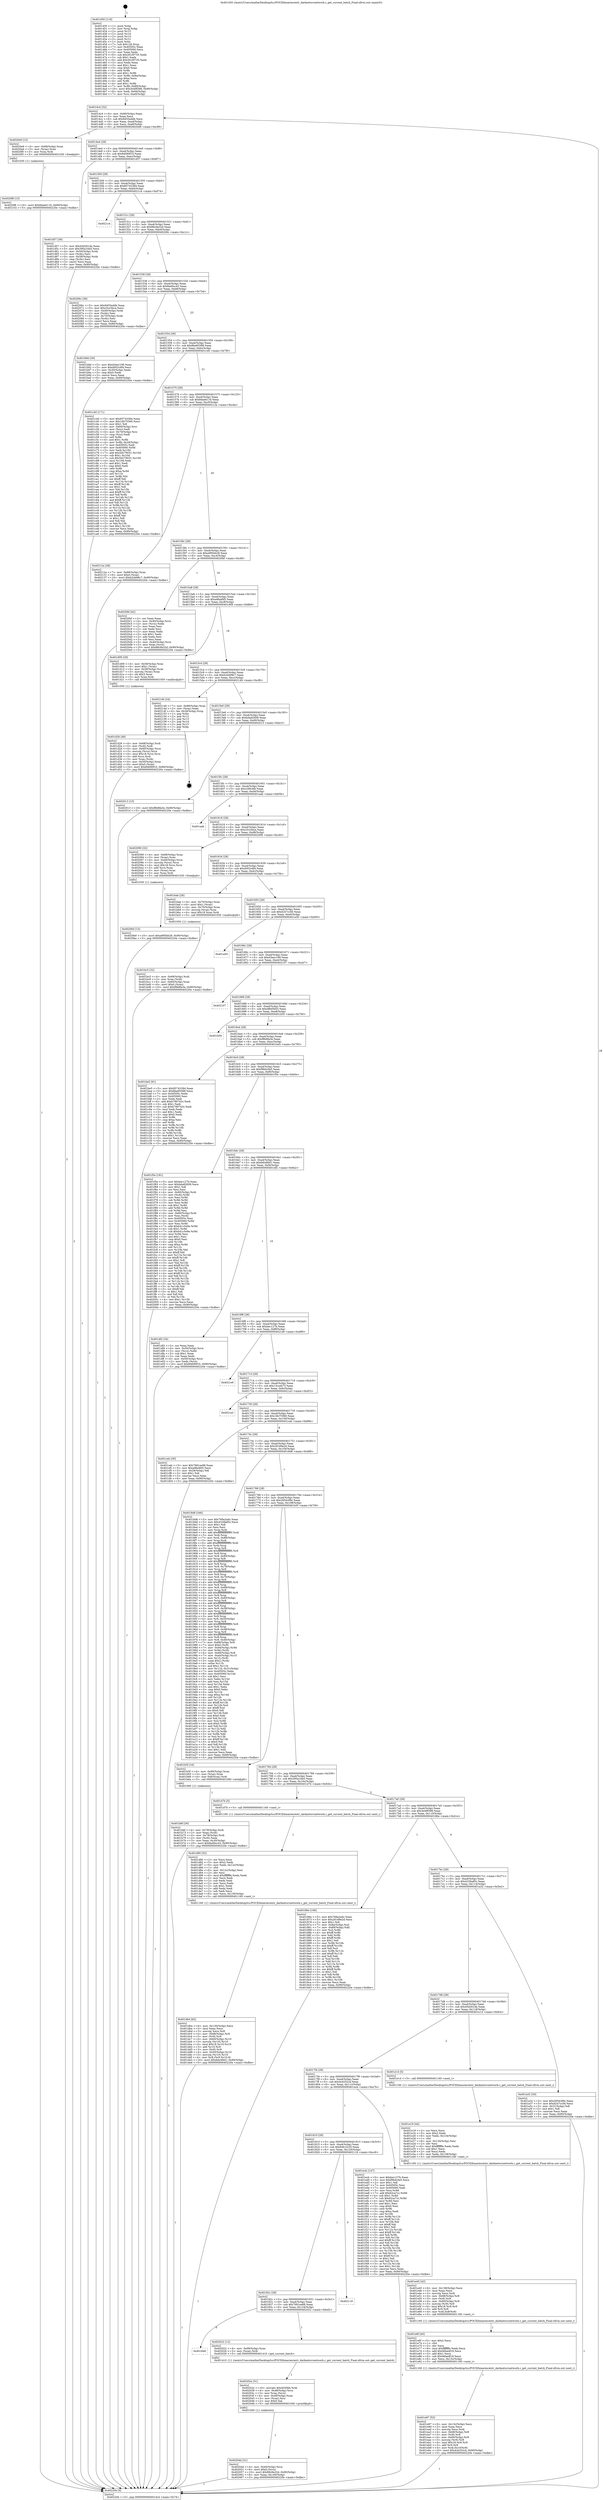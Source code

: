 digraph "0x401450" {
  label = "0x401450 (/mnt/c/Users/mathe/Desktop/tcc/POCII/binaries/extr_darknetsrcnetwork.c_get_current_batch_Final-ollvm.out::main(0))"
  labelloc = "t"
  node[shape=record]

  Entry [label="",width=0.3,height=0.3,shape=circle,fillcolor=black,style=filled]
  "0x4014c4" [label="{
     0x4014c4 [32]\l
     | [instrs]\l
     &nbsp;&nbsp;0x4014c4 \<+6\>: mov -0x90(%rbp),%eax\l
     &nbsp;&nbsp;0x4014ca \<+2\>: mov %eax,%ecx\l
     &nbsp;&nbsp;0x4014cc \<+6\>: sub $0x8455eddb,%ecx\l
     &nbsp;&nbsp;0x4014d2 \<+6\>: mov %eax,-0xa4(%rbp)\l
     &nbsp;&nbsp;0x4014d8 \<+6\>: mov %ecx,-0xa8(%rbp)\l
     &nbsp;&nbsp;0x4014de \<+6\>: je 00000000004020e9 \<main+0xc99\>\l
  }"]
  "0x4020e9" [label="{
     0x4020e9 [15]\l
     | [instrs]\l
     &nbsp;&nbsp;0x4020e9 \<+4\>: mov -0x68(%rbp),%rax\l
     &nbsp;&nbsp;0x4020ed \<+3\>: mov (%rax),%rax\l
     &nbsp;&nbsp;0x4020f0 \<+3\>: mov %rax,%rdi\l
     &nbsp;&nbsp;0x4020f3 \<+5\>: call 0000000000401030 \<free@plt\>\l
     | [calls]\l
     &nbsp;&nbsp;0x401030 \{1\} (unknown)\l
  }"]
  "0x4014e4" [label="{
     0x4014e4 [28]\l
     | [instrs]\l
     &nbsp;&nbsp;0x4014e4 \<+5\>: jmp 00000000004014e9 \<main+0x99\>\l
     &nbsp;&nbsp;0x4014e9 \<+6\>: mov -0xa4(%rbp),%eax\l
     &nbsp;&nbsp;0x4014ef \<+5\>: sub $0x84690f10,%eax\l
     &nbsp;&nbsp;0x4014f4 \<+6\>: mov %eax,-0xac(%rbp)\l
     &nbsp;&nbsp;0x4014fa \<+6\>: je 0000000000401d57 \<main+0x907\>\l
  }"]
  Exit [label="",width=0.3,height=0.3,shape=circle,fillcolor=black,style=filled,peripheries=2]
  "0x401d57" [label="{
     0x401d57 [36]\l
     | [instrs]\l
     &nbsp;&nbsp;0x401d57 \<+5\>: mov $0x45d261de,%eax\l
     &nbsp;&nbsp;0x401d5c \<+5\>: mov $0x395a1bb5,%ecx\l
     &nbsp;&nbsp;0x401d61 \<+4\>: mov -0x50(%rbp),%rdx\l
     &nbsp;&nbsp;0x401d65 \<+2\>: mov (%rdx),%esi\l
     &nbsp;&nbsp;0x401d67 \<+4\>: mov -0x58(%rbp),%rdx\l
     &nbsp;&nbsp;0x401d6b \<+2\>: cmp (%rdx),%esi\l
     &nbsp;&nbsp;0x401d6d \<+3\>: cmovl %ecx,%eax\l
     &nbsp;&nbsp;0x401d70 \<+6\>: mov %eax,-0x90(%rbp)\l
     &nbsp;&nbsp;0x401d76 \<+5\>: jmp 000000000040220e \<main+0xdbe\>\l
  }"]
  "0x401500" [label="{
     0x401500 [28]\l
     | [instrs]\l
     &nbsp;&nbsp;0x401500 \<+5\>: jmp 0000000000401505 \<main+0xb5\>\l
     &nbsp;&nbsp;0x401505 \<+6\>: mov -0xa4(%rbp),%eax\l
     &nbsp;&nbsp;0x40150b \<+5\>: sub $0x85743384,%eax\l
     &nbsp;&nbsp;0x401510 \<+6\>: mov %eax,-0xb0(%rbp)\l
     &nbsp;&nbsp;0x401516 \<+6\>: je 00000000004021c4 \<main+0xd74\>\l
  }"]
  "0x4020f8" [label="{
     0x4020f8 [15]\l
     | [instrs]\l
     &nbsp;&nbsp;0x4020f8 \<+10\>: movl $0x8dae6116,-0x90(%rbp)\l
     &nbsp;&nbsp;0x402102 \<+5\>: jmp 000000000040220e \<main+0xdbe\>\l
  }"]
  "0x4021c4" [label="{
     0x4021c4\l
  }", style=dashed]
  "0x40151c" [label="{
     0x40151c [28]\l
     | [instrs]\l
     &nbsp;&nbsp;0x40151c \<+5\>: jmp 0000000000401521 \<main+0xd1\>\l
     &nbsp;&nbsp;0x401521 \<+6\>: mov -0xa4(%rbp),%eax\l
     &nbsp;&nbsp;0x401527 \<+5\>: sub $0x88c9a32d,%eax\l
     &nbsp;&nbsp;0x40152c \<+6\>: mov %eax,-0xb4(%rbp)\l
     &nbsp;&nbsp;0x401532 \<+6\>: je 000000000040206c \<main+0xc1c\>\l
  }"]
  "0x4020b0" [label="{
     0x4020b0 [15]\l
     | [instrs]\l
     &nbsp;&nbsp;0x4020b0 \<+10\>: movl $0xa995bb28,-0x90(%rbp)\l
     &nbsp;&nbsp;0x4020ba \<+5\>: jmp 000000000040220e \<main+0xdbe\>\l
  }"]
  "0x40206c" [label="{
     0x40206c [36]\l
     | [instrs]\l
     &nbsp;&nbsp;0x40206c \<+5\>: mov $0x8455eddb,%eax\l
     &nbsp;&nbsp;0x402071 \<+5\>: mov $0xc5cc5bca,%ecx\l
     &nbsp;&nbsp;0x402076 \<+4\>: mov -0x40(%rbp),%rdx\l
     &nbsp;&nbsp;0x40207a \<+2\>: mov (%rdx),%esi\l
     &nbsp;&nbsp;0x40207c \<+4\>: mov -0x70(%rbp),%rdx\l
     &nbsp;&nbsp;0x402080 \<+2\>: cmp (%rdx),%esi\l
     &nbsp;&nbsp;0x402082 \<+3\>: cmovl %ecx,%eax\l
     &nbsp;&nbsp;0x402085 \<+6\>: mov %eax,-0x90(%rbp)\l
     &nbsp;&nbsp;0x40208b \<+5\>: jmp 000000000040220e \<main+0xdbe\>\l
  }"]
  "0x401538" [label="{
     0x401538 [28]\l
     | [instrs]\l
     &nbsp;&nbsp;0x401538 \<+5\>: jmp 000000000040153d \<main+0xed\>\l
     &nbsp;&nbsp;0x40153d \<+6\>: mov -0xa4(%rbp),%eax\l
     &nbsp;&nbsp;0x401543 \<+5\>: sub $0x8a49cc43,%eax\l
     &nbsp;&nbsp;0x401548 \<+6\>: mov %eax,-0xb8(%rbp)\l
     &nbsp;&nbsp;0x40154e \<+6\>: je 0000000000401b8d \<main+0x73d\>\l
  }"]
  "0x40204d" [label="{
     0x40204d [31]\l
     | [instrs]\l
     &nbsp;&nbsp;0x40204d \<+4\>: mov -0x40(%rbp),%rcx\l
     &nbsp;&nbsp;0x402051 \<+6\>: movl $0x0,(%rcx)\l
     &nbsp;&nbsp;0x402057 \<+10\>: movl $0x88c9a32d,-0x90(%rbp)\l
     &nbsp;&nbsp;0x402061 \<+6\>: mov %eax,-0x140(%rbp)\l
     &nbsp;&nbsp;0x402067 \<+5\>: jmp 000000000040220e \<main+0xdbe\>\l
  }"]
  "0x401b8d" [label="{
     0x401b8d [30]\l
     | [instrs]\l
     &nbsp;&nbsp;0x401b8d \<+5\>: mov $0xd3eec199,%eax\l
     &nbsp;&nbsp;0x401b92 \<+5\>: mov $0xd002cdf4,%ecx\l
     &nbsp;&nbsp;0x401b97 \<+3\>: mov -0x30(%rbp),%edx\l
     &nbsp;&nbsp;0x401b9a \<+3\>: cmp $0x0,%edx\l
     &nbsp;&nbsp;0x401b9d \<+3\>: cmove %ecx,%eax\l
     &nbsp;&nbsp;0x401ba0 \<+6\>: mov %eax,-0x90(%rbp)\l
     &nbsp;&nbsp;0x401ba6 \<+5\>: jmp 000000000040220e \<main+0xdbe\>\l
  }"]
  "0x401554" [label="{
     0x401554 [28]\l
     | [instrs]\l
     &nbsp;&nbsp;0x401554 \<+5\>: jmp 0000000000401559 \<main+0x109\>\l
     &nbsp;&nbsp;0x401559 \<+6\>: mov -0xa4(%rbp),%eax\l
     &nbsp;&nbsp;0x40155f \<+5\>: sub $0x8ba95588,%eax\l
     &nbsp;&nbsp;0x401564 \<+6\>: mov %eax,-0xbc(%rbp)\l
     &nbsp;&nbsp;0x40156a \<+6\>: je 0000000000401c40 \<main+0x7f0\>\l
  }"]
  "0x40202e" [label="{
     0x40202e [31]\l
     | [instrs]\l
     &nbsp;&nbsp;0x40202e \<+10\>: movabs $0x4030b6,%rdi\l
     &nbsp;&nbsp;0x402038 \<+4\>: mov -0x48(%rbp),%rcx\l
     &nbsp;&nbsp;0x40203c \<+3\>: mov %rax,(%rcx)\l
     &nbsp;&nbsp;0x40203f \<+4\>: mov -0x48(%rbp),%rax\l
     &nbsp;&nbsp;0x402043 \<+3\>: mov (%rax),%rsi\l
     &nbsp;&nbsp;0x402046 \<+2\>: mov $0x0,%al\l
     &nbsp;&nbsp;0x402048 \<+5\>: call 0000000000401040 \<printf@plt\>\l
     | [calls]\l
     &nbsp;&nbsp;0x401040 \{1\} (unknown)\l
  }"]
  "0x401c40" [label="{
     0x401c40 [171]\l
     | [instrs]\l
     &nbsp;&nbsp;0x401c40 \<+5\>: mov $0x85743384,%eax\l
     &nbsp;&nbsp;0x401c45 \<+5\>: mov $0x16b75560,%ecx\l
     &nbsp;&nbsp;0x401c4a \<+2\>: mov $0x1,%dl\l
     &nbsp;&nbsp;0x401c4c \<+4\>: mov -0x60(%rbp),%rsi\l
     &nbsp;&nbsp;0x401c50 \<+2\>: mov (%rsi),%edi\l
     &nbsp;&nbsp;0x401c52 \<+4\>: mov -0x70(%rbp),%rsi\l
     &nbsp;&nbsp;0x401c56 \<+2\>: cmp (%rsi),%edi\l
     &nbsp;&nbsp;0x401c58 \<+4\>: setl %r8b\l
     &nbsp;&nbsp;0x401c5c \<+4\>: and $0x1,%r8b\l
     &nbsp;&nbsp;0x401c60 \<+4\>: mov %r8b,-0x29(%rbp)\l
     &nbsp;&nbsp;0x401c64 \<+7\>: mov 0x40505c,%edi\l
     &nbsp;&nbsp;0x401c6b \<+8\>: mov 0x405060,%r9d\l
     &nbsp;&nbsp;0x401c73 \<+3\>: mov %edi,%r10d\l
     &nbsp;&nbsp;0x401c76 \<+7\>: add $0x5d279031,%r10d\l
     &nbsp;&nbsp;0x401c7d \<+4\>: sub $0x1,%r10d\l
     &nbsp;&nbsp;0x401c81 \<+7\>: sub $0x5d279031,%r10d\l
     &nbsp;&nbsp;0x401c88 \<+4\>: imul %r10d,%edi\l
     &nbsp;&nbsp;0x401c8c \<+3\>: and $0x1,%edi\l
     &nbsp;&nbsp;0x401c8f \<+3\>: cmp $0x0,%edi\l
     &nbsp;&nbsp;0x401c92 \<+4\>: sete %r8b\l
     &nbsp;&nbsp;0x401c96 \<+4\>: cmp $0xa,%r9d\l
     &nbsp;&nbsp;0x401c9a \<+4\>: setl %r11b\l
     &nbsp;&nbsp;0x401c9e \<+3\>: mov %r8b,%bl\l
     &nbsp;&nbsp;0x401ca1 \<+3\>: xor $0xff,%bl\l
     &nbsp;&nbsp;0x401ca4 \<+3\>: mov %r11b,%r14b\l
     &nbsp;&nbsp;0x401ca7 \<+4\>: xor $0xff,%r14b\l
     &nbsp;&nbsp;0x401cab \<+3\>: xor $0x1,%dl\l
     &nbsp;&nbsp;0x401cae \<+3\>: mov %bl,%r15b\l
     &nbsp;&nbsp;0x401cb1 \<+4\>: and $0xff,%r15b\l
     &nbsp;&nbsp;0x401cb5 \<+3\>: and %dl,%r8b\l
     &nbsp;&nbsp;0x401cb8 \<+3\>: mov %r14b,%r12b\l
     &nbsp;&nbsp;0x401cbb \<+4\>: and $0xff,%r12b\l
     &nbsp;&nbsp;0x401cbf \<+3\>: and %dl,%r11b\l
     &nbsp;&nbsp;0x401cc2 \<+3\>: or %r8b,%r15b\l
     &nbsp;&nbsp;0x401cc5 \<+3\>: or %r11b,%r12b\l
     &nbsp;&nbsp;0x401cc8 \<+3\>: xor %r12b,%r15b\l
     &nbsp;&nbsp;0x401ccb \<+3\>: or %r14b,%bl\l
     &nbsp;&nbsp;0x401cce \<+3\>: xor $0xff,%bl\l
     &nbsp;&nbsp;0x401cd1 \<+3\>: or $0x1,%dl\l
     &nbsp;&nbsp;0x401cd4 \<+2\>: and %dl,%bl\l
     &nbsp;&nbsp;0x401cd6 \<+3\>: or %bl,%r15b\l
     &nbsp;&nbsp;0x401cd9 \<+4\>: test $0x1,%r15b\l
     &nbsp;&nbsp;0x401cdd \<+3\>: cmovne %ecx,%eax\l
     &nbsp;&nbsp;0x401ce0 \<+6\>: mov %eax,-0x90(%rbp)\l
     &nbsp;&nbsp;0x401ce6 \<+5\>: jmp 000000000040220e \<main+0xdbe\>\l
  }"]
  "0x401570" [label="{
     0x401570 [28]\l
     | [instrs]\l
     &nbsp;&nbsp;0x401570 \<+5\>: jmp 0000000000401575 \<main+0x125\>\l
     &nbsp;&nbsp;0x401575 \<+6\>: mov -0xa4(%rbp),%eax\l
     &nbsp;&nbsp;0x40157b \<+5\>: sub $0x8dae6116,%eax\l
     &nbsp;&nbsp;0x401580 \<+6\>: mov %eax,-0xc0(%rbp)\l
     &nbsp;&nbsp;0x401586 \<+6\>: je 000000000040212a \<main+0xcda\>\l
  }"]
  "0x401848" [label="{
     0x401848\l
  }", style=dashed]
  "0x40212a" [label="{
     0x40212a [28]\l
     | [instrs]\l
     &nbsp;&nbsp;0x40212a \<+7\>: mov -0x88(%rbp),%rax\l
     &nbsp;&nbsp;0x402131 \<+6\>: movl $0x0,(%rax)\l
     &nbsp;&nbsp;0x402137 \<+10\>: movl $0xb2d498c7,-0x90(%rbp)\l
     &nbsp;&nbsp;0x402141 \<+5\>: jmp 000000000040220e \<main+0xdbe\>\l
  }"]
  "0x40158c" [label="{
     0x40158c [28]\l
     | [instrs]\l
     &nbsp;&nbsp;0x40158c \<+5\>: jmp 0000000000401591 \<main+0x141\>\l
     &nbsp;&nbsp;0x401591 \<+6\>: mov -0xa4(%rbp),%eax\l
     &nbsp;&nbsp;0x401597 \<+5\>: sub $0xa995bb28,%eax\l
     &nbsp;&nbsp;0x40159c \<+6\>: mov %eax,-0xc4(%rbp)\l
     &nbsp;&nbsp;0x4015a2 \<+6\>: je 00000000004020bf \<main+0xc6f\>\l
  }"]
  "0x402022" [label="{
     0x402022 [12]\l
     | [instrs]\l
     &nbsp;&nbsp;0x402022 \<+4\>: mov -0x68(%rbp),%rax\l
     &nbsp;&nbsp;0x402026 \<+3\>: mov (%rax),%rdi\l
     &nbsp;&nbsp;0x402029 \<+5\>: call 0000000000401410 \<get_current_batch\>\l
     | [calls]\l
     &nbsp;&nbsp;0x401410 \{1\} (/mnt/c/Users/mathe/Desktop/tcc/POCII/binaries/extr_darknetsrcnetwork.c_get_current_batch_Final-ollvm.out::get_current_batch)\l
  }"]
  "0x4020bf" [label="{
     0x4020bf [42]\l
     | [instrs]\l
     &nbsp;&nbsp;0x4020bf \<+2\>: xor %eax,%eax\l
     &nbsp;&nbsp;0x4020c1 \<+4\>: mov -0x40(%rbp),%rcx\l
     &nbsp;&nbsp;0x4020c5 \<+2\>: mov (%rcx),%edx\l
     &nbsp;&nbsp;0x4020c7 \<+2\>: mov %eax,%esi\l
     &nbsp;&nbsp;0x4020c9 \<+2\>: sub %edx,%esi\l
     &nbsp;&nbsp;0x4020cb \<+2\>: mov %eax,%edx\l
     &nbsp;&nbsp;0x4020cd \<+3\>: sub $0x1,%edx\l
     &nbsp;&nbsp;0x4020d0 \<+2\>: add %edx,%esi\l
     &nbsp;&nbsp;0x4020d2 \<+2\>: sub %esi,%eax\l
     &nbsp;&nbsp;0x4020d4 \<+4\>: mov -0x40(%rbp),%rcx\l
     &nbsp;&nbsp;0x4020d8 \<+2\>: mov %eax,(%rcx)\l
     &nbsp;&nbsp;0x4020da \<+10\>: movl $0x88c9a32d,-0x90(%rbp)\l
     &nbsp;&nbsp;0x4020e4 \<+5\>: jmp 000000000040220e \<main+0xdbe\>\l
  }"]
  "0x4015a8" [label="{
     0x4015a8 [28]\l
     | [instrs]\l
     &nbsp;&nbsp;0x4015a8 \<+5\>: jmp 00000000004015ad \<main+0x15d\>\l
     &nbsp;&nbsp;0x4015ad \<+6\>: mov -0xa4(%rbp),%eax\l
     &nbsp;&nbsp;0x4015b3 \<+5\>: sub $0xa9fa4fd5,%eax\l
     &nbsp;&nbsp;0x4015b8 \<+6\>: mov %eax,-0xc8(%rbp)\l
     &nbsp;&nbsp;0x4015be \<+6\>: je 0000000000401d09 \<main+0x8b9\>\l
  }"]
  "0x40182c" [label="{
     0x40182c [28]\l
     | [instrs]\l
     &nbsp;&nbsp;0x40182c \<+5\>: jmp 0000000000401831 \<main+0x3e1\>\l
     &nbsp;&nbsp;0x401831 \<+6\>: mov -0xa4(%rbp),%eax\l
     &nbsp;&nbsp;0x401837 \<+5\>: sub $0x7681ee88,%eax\l
     &nbsp;&nbsp;0x40183c \<+6\>: mov %eax,-0x124(%rbp)\l
     &nbsp;&nbsp;0x401842 \<+6\>: je 0000000000402022 \<main+0xbd2\>\l
  }"]
  "0x401d09" [label="{
     0x401d09 [29]\l
     | [instrs]\l
     &nbsp;&nbsp;0x401d09 \<+4\>: mov -0x58(%rbp),%rax\l
     &nbsp;&nbsp;0x401d0d \<+6\>: movl $0x1,(%rax)\l
     &nbsp;&nbsp;0x401d13 \<+4\>: mov -0x58(%rbp),%rax\l
     &nbsp;&nbsp;0x401d17 \<+3\>: movslq (%rax),%rax\l
     &nbsp;&nbsp;0x401d1a \<+4\>: shl $0x3,%rax\l
     &nbsp;&nbsp;0x401d1e \<+3\>: mov %rax,%rdi\l
     &nbsp;&nbsp;0x401d21 \<+5\>: call 0000000000401050 \<malloc@plt\>\l
     | [calls]\l
     &nbsp;&nbsp;0x401050 \{1\} (unknown)\l
  }"]
  "0x4015c4" [label="{
     0x4015c4 [28]\l
     | [instrs]\l
     &nbsp;&nbsp;0x4015c4 \<+5\>: jmp 00000000004015c9 \<main+0x179\>\l
     &nbsp;&nbsp;0x4015c9 \<+6\>: mov -0xa4(%rbp),%eax\l
     &nbsp;&nbsp;0x4015cf \<+5\>: sub $0xb2d498c7,%eax\l
     &nbsp;&nbsp;0x4015d4 \<+6\>: mov %eax,-0xcc(%rbp)\l
     &nbsp;&nbsp;0x4015da \<+6\>: je 0000000000402146 \<main+0xcf6\>\l
  }"]
  "0x402116" [label="{
     0x402116\l
  }", style=dashed]
  "0x402146" [label="{
     0x402146 [24]\l
     | [instrs]\l
     &nbsp;&nbsp;0x402146 \<+7\>: mov -0x88(%rbp),%rax\l
     &nbsp;&nbsp;0x40214d \<+2\>: mov (%rax),%eax\l
     &nbsp;&nbsp;0x40214f \<+4\>: lea -0x28(%rbp),%rsp\l
     &nbsp;&nbsp;0x402153 \<+1\>: pop %rbx\l
     &nbsp;&nbsp;0x402154 \<+2\>: pop %r12\l
     &nbsp;&nbsp;0x402156 \<+2\>: pop %r13\l
     &nbsp;&nbsp;0x402158 \<+2\>: pop %r14\l
     &nbsp;&nbsp;0x40215a \<+2\>: pop %r15\l
     &nbsp;&nbsp;0x40215c \<+1\>: pop %rbp\l
     &nbsp;&nbsp;0x40215d \<+1\>: ret\l
  }"]
  "0x4015e0" [label="{
     0x4015e0 [28]\l
     | [instrs]\l
     &nbsp;&nbsp;0x4015e0 \<+5\>: jmp 00000000004015e5 \<main+0x195\>\l
     &nbsp;&nbsp;0x4015e5 \<+6\>: mov -0xa4(%rbp),%eax\l
     &nbsp;&nbsp;0x4015eb \<+5\>: sub $0xbda82609,%eax\l
     &nbsp;&nbsp;0x4015f0 \<+6\>: mov %eax,-0xd0(%rbp)\l
     &nbsp;&nbsp;0x4015f6 \<+6\>: je 0000000000402013 \<main+0xbc3\>\l
  }"]
  "0x401810" [label="{
     0x401810 [28]\l
     | [instrs]\l
     &nbsp;&nbsp;0x401810 \<+5\>: jmp 0000000000401815 \<main+0x3c5\>\l
     &nbsp;&nbsp;0x401815 \<+6\>: mov -0xa4(%rbp),%eax\l
     &nbsp;&nbsp;0x40181b \<+5\>: sub $0x64b141f3,%eax\l
     &nbsp;&nbsp;0x401820 \<+6\>: mov %eax,-0x120(%rbp)\l
     &nbsp;&nbsp;0x401826 \<+6\>: je 0000000000402116 \<main+0xcc6\>\l
  }"]
  "0x402013" [label="{
     0x402013 [15]\l
     | [instrs]\l
     &nbsp;&nbsp;0x402013 \<+10\>: movl $0xf8b8fa3e,-0x90(%rbp)\l
     &nbsp;&nbsp;0x40201d \<+5\>: jmp 000000000040220e \<main+0xdbe\>\l
  }"]
  "0x4015fc" [label="{
     0x4015fc [28]\l
     | [instrs]\l
     &nbsp;&nbsp;0x4015fc \<+5\>: jmp 0000000000401601 \<main+0x1b1\>\l
     &nbsp;&nbsp;0x401601 \<+6\>: mov -0xa4(%rbp),%eax\l
     &nbsp;&nbsp;0x401607 \<+5\>: sub $0xc2f9c4fe,%eax\l
     &nbsp;&nbsp;0x40160c \<+6\>: mov %eax,-0xd4(%rbp)\l
     &nbsp;&nbsp;0x401612 \<+6\>: je 0000000000401aab \<main+0x65b\>\l
  }"]
  "0x401ecb" [label="{
     0x401ecb [147]\l
     | [instrs]\l
     &nbsp;&nbsp;0x401ecb \<+5\>: mov $0xbec127b,%eax\l
     &nbsp;&nbsp;0x401ed0 \<+5\>: mov $0xf96dc0e5,%ecx\l
     &nbsp;&nbsp;0x401ed5 \<+2\>: mov $0x1,%dl\l
     &nbsp;&nbsp;0x401ed7 \<+7\>: mov 0x40505c,%esi\l
     &nbsp;&nbsp;0x401ede \<+7\>: mov 0x405060,%edi\l
     &nbsp;&nbsp;0x401ee5 \<+3\>: mov %esi,%r8d\l
     &nbsp;&nbsp;0x401ee8 \<+7\>: add $0x62ca7cc,%r8d\l
     &nbsp;&nbsp;0x401eef \<+4\>: sub $0x1,%r8d\l
     &nbsp;&nbsp;0x401ef3 \<+7\>: sub $0x62ca7cc,%r8d\l
     &nbsp;&nbsp;0x401efa \<+4\>: imul %r8d,%esi\l
     &nbsp;&nbsp;0x401efe \<+3\>: and $0x1,%esi\l
     &nbsp;&nbsp;0x401f01 \<+3\>: cmp $0x0,%esi\l
     &nbsp;&nbsp;0x401f04 \<+4\>: sete %r9b\l
     &nbsp;&nbsp;0x401f08 \<+3\>: cmp $0xa,%edi\l
     &nbsp;&nbsp;0x401f0b \<+4\>: setl %r10b\l
     &nbsp;&nbsp;0x401f0f \<+3\>: mov %r9b,%r11b\l
     &nbsp;&nbsp;0x401f12 \<+4\>: xor $0xff,%r11b\l
     &nbsp;&nbsp;0x401f16 \<+3\>: mov %r10b,%bl\l
     &nbsp;&nbsp;0x401f19 \<+3\>: xor $0xff,%bl\l
     &nbsp;&nbsp;0x401f1c \<+3\>: xor $0x1,%dl\l
     &nbsp;&nbsp;0x401f1f \<+3\>: mov %r11b,%r14b\l
     &nbsp;&nbsp;0x401f22 \<+4\>: and $0xff,%r14b\l
     &nbsp;&nbsp;0x401f26 \<+3\>: and %dl,%r9b\l
     &nbsp;&nbsp;0x401f29 \<+3\>: mov %bl,%r15b\l
     &nbsp;&nbsp;0x401f2c \<+4\>: and $0xff,%r15b\l
     &nbsp;&nbsp;0x401f30 \<+3\>: and %dl,%r10b\l
     &nbsp;&nbsp;0x401f33 \<+3\>: or %r9b,%r14b\l
     &nbsp;&nbsp;0x401f36 \<+3\>: or %r10b,%r15b\l
     &nbsp;&nbsp;0x401f39 \<+3\>: xor %r15b,%r14b\l
     &nbsp;&nbsp;0x401f3c \<+3\>: or %bl,%r11b\l
     &nbsp;&nbsp;0x401f3f \<+4\>: xor $0xff,%r11b\l
     &nbsp;&nbsp;0x401f43 \<+3\>: or $0x1,%dl\l
     &nbsp;&nbsp;0x401f46 \<+3\>: and %dl,%r11b\l
     &nbsp;&nbsp;0x401f49 \<+3\>: or %r11b,%r14b\l
     &nbsp;&nbsp;0x401f4c \<+4\>: test $0x1,%r14b\l
     &nbsp;&nbsp;0x401f50 \<+3\>: cmovne %ecx,%eax\l
     &nbsp;&nbsp;0x401f53 \<+6\>: mov %eax,-0x90(%rbp)\l
     &nbsp;&nbsp;0x401f59 \<+5\>: jmp 000000000040220e \<main+0xdbe\>\l
  }"]
  "0x401aab" [label="{
     0x401aab\l
  }", style=dashed]
  "0x401618" [label="{
     0x401618 [28]\l
     | [instrs]\l
     &nbsp;&nbsp;0x401618 \<+5\>: jmp 000000000040161d \<main+0x1cd\>\l
     &nbsp;&nbsp;0x40161d \<+6\>: mov -0xa4(%rbp),%eax\l
     &nbsp;&nbsp;0x401623 \<+5\>: sub $0xc5cc5bca,%eax\l
     &nbsp;&nbsp;0x401628 \<+6\>: mov %eax,-0xd8(%rbp)\l
     &nbsp;&nbsp;0x40162e \<+6\>: je 0000000000402090 \<main+0xc40\>\l
  }"]
  "0x401e97" [label="{
     0x401e97 [52]\l
     | [instrs]\l
     &nbsp;&nbsp;0x401e97 \<+6\>: mov -0x13c(%rbp),%ecx\l
     &nbsp;&nbsp;0x401e9d \<+3\>: imul %eax,%ecx\l
     &nbsp;&nbsp;0x401ea0 \<+3\>: movslq %ecx,%rdi\l
     &nbsp;&nbsp;0x401ea3 \<+4\>: mov -0x68(%rbp),%r8\l
     &nbsp;&nbsp;0x401ea7 \<+3\>: mov (%r8),%r8\l
     &nbsp;&nbsp;0x401eaa \<+4\>: mov -0x60(%rbp),%r9\l
     &nbsp;&nbsp;0x401eae \<+3\>: movslq (%r9),%r9\l
     &nbsp;&nbsp;0x401eb1 \<+4\>: imul $0x18,%r9,%r9\l
     &nbsp;&nbsp;0x401eb5 \<+3\>: add %r9,%r8\l
     &nbsp;&nbsp;0x401eb8 \<+4\>: mov %rdi,0x10(%r8)\l
     &nbsp;&nbsp;0x401ebc \<+10\>: movl $0x4cb252cd,-0x90(%rbp)\l
     &nbsp;&nbsp;0x401ec6 \<+5\>: jmp 000000000040220e \<main+0xdbe\>\l
  }"]
  "0x402090" [label="{
     0x402090 [32]\l
     | [instrs]\l
     &nbsp;&nbsp;0x402090 \<+4\>: mov -0x68(%rbp),%rax\l
     &nbsp;&nbsp;0x402094 \<+3\>: mov (%rax),%rax\l
     &nbsp;&nbsp;0x402097 \<+4\>: mov -0x40(%rbp),%rcx\l
     &nbsp;&nbsp;0x40209b \<+3\>: movslq (%rcx),%rcx\l
     &nbsp;&nbsp;0x40209e \<+4\>: imul $0x18,%rcx,%rcx\l
     &nbsp;&nbsp;0x4020a2 \<+3\>: add %rcx,%rax\l
     &nbsp;&nbsp;0x4020a5 \<+3\>: mov (%rax),%rax\l
     &nbsp;&nbsp;0x4020a8 \<+3\>: mov %rax,%rdi\l
     &nbsp;&nbsp;0x4020ab \<+5\>: call 0000000000401030 \<free@plt\>\l
     | [calls]\l
     &nbsp;&nbsp;0x401030 \{1\} (unknown)\l
  }"]
  "0x401634" [label="{
     0x401634 [28]\l
     | [instrs]\l
     &nbsp;&nbsp;0x401634 \<+5\>: jmp 0000000000401639 \<main+0x1e9\>\l
     &nbsp;&nbsp;0x401639 \<+6\>: mov -0xa4(%rbp),%eax\l
     &nbsp;&nbsp;0x40163f \<+5\>: sub $0xd002cdf4,%eax\l
     &nbsp;&nbsp;0x401644 \<+6\>: mov %eax,-0xdc(%rbp)\l
     &nbsp;&nbsp;0x40164a \<+6\>: je 0000000000401bab \<main+0x75b\>\l
  }"]
  "0x401e6f" [label="{
     0x401e6f [40]\l
     | [instrs]\l
     &nbsp;&nbsp;0x401e6f \<+5\>: mov $0x2,%ecx\l
     &nbsp;&nbsp;0x401e74 \<+1\>: cltd\l
     &nbsp;&nbsp;0x401e75 \<+2\>: idiv %ecx\l
     &nbsp;&nbsp;0x401e77 \<+6\>: imul $0xfffffffe,%edx,%ecx\l
     &nbsp;&nbsp;0x401e7d \<+6\>: add $0x46bedf18,%ecx\l
     &nbsp;&nbsp;0x401e83 \<+3\>: add $0x1,%ecx\l
     &nbsp;&nbsp;0x401e86 \<+6\>: sub $0x46bedf18,%ecx\l
     &nbsp;&nbsp;0x401e8c \<+6\>: mov %ecx,-0x13c(%rbp)\l
     &nbsp;&nbsp;0x401e92 \<+5\>: call 0000000000401160 \<next_i\>\l
     | [calls]\l
     &nbsp;&nbsp;0x401160 \{1\} (/mnt/c/Users/mathe/Desktop/tcc/POCII/binaries/extr_darknetsrcnetwork.c_get_current_batch_Final-ollvm.out::next_i)\l
  }"]
  "0x401bab" [label="{
     0x401bab [26]\l
     | [instrs]\l
     &nbsp;&nbsp;0x401bab \<+4\>: mov -0x70(%rbp),%rax\l
     &nbsp;&nbsp;0x401baf \<+6\>: movl $0x1,(%rax)\l
     &nbsp;&nbsp;0x401bb5 \<+4\>: mov -0x70(%rbp),%rax\l
     &nbsp;&nbsp;0x401bb9 \<+3\>: movslq (%rax),%rax\l
     &nbsp;&nbsp;0x401bbc \<+4\>: imul $0x18,%rax,%rdi\l
     &nbsp;&nbsp;0x401bc0 \<+5\>: call 0000000000401050 \<malloc@plt\>\l
     | [calls]\l
     &nbsp;&nbsp;0x401050 \{1\} (unknown)\l
  }"]
  "0x401650" [label="{
     0x401650 [28]\l
     | [instrs]\l
     &nbsp;&nbsp;0x401650 \<+5\>: jmp 0000000000401655 \<main+0x205\>\l
     &nbsp;&nbsp;0x401655 \<+6\>: mov -0xa4(%rbp),%eax\l
     &nbsp;&nbsp;0x40165b \<+5\>: sub $0xd247cc56,%eax\l
     &nbsp;&nbsp;0x401660 \<+6\>: mov %eax,-0xe0(%rbp)\l
     &nbsp;&nbsp;0x401666 \<+6\>: je 0000000000401a50 \<main+0x600\>\l
  }"]
  "0x401e45" [label="{
     0x401e45 [42]\l
     | [instrs]\l
     &nbsp;&nbsp;0x401e45 \<+6\>: mov -0x138(%rbp),%ecx\l
     &nbsp;&nbsp;0x401e4b \<+3\>: imul %eax,%ecx\l
     &nbsp;&nbsp;0x401e4e \<+3\>: movslq %ecx,%rdi\l
     &nbsp;&nbsp;0x401e51 \<+4\>: mov -0x68(%rbp),%r8\l
     &nbsp;&nbsp;0x401e55 \<+3\>: mov (%r8),%r8\l
     &nbsp;&nbsp;0x401e58 \<+4\>: mov -0x60(%rbp),%r9\l
     &nbsp;&nbsp;0x401e5c \<+3\>: movslq (%r9),%r9\l
     &nbsp;&nbsp;0x401e5f \<+4\>: imul $0x18,%r9,%r9\l
     &nbsp;&nbsp;0x401e63 \<+3\>: add %r9,%r8\l
     &nbsp;&nbsp;0x401e66 \<+4\>: mov %rdi,0x8(%r8)\l
     &nbsp;&nbsp;0x401e6a \<+5\>: call 0000000000401160 \<next_i\>\l
     | [calls]\l
     &nbsp;&nbsp;0x401160 \{1\} (/mnt/c/Users/mathe/Desktop/tcc/POCII/binaries/extr_darknetsrcnetwork.c_get_current_batch_Final-ollvm.out::next_i)\l
  }"]
  "0x401a50" [label="{
     0x401a50\l
  }", style=dashed]
  "0x40166c" [label="{
     0x40166c [28]\l
     | [instrs]\l
     &nbsp;&nbsp;0x40166c \<+5\>: jmp 0000000000401671 \<main+0x221\>\l
     &nbsp;&nbsp;0x401671 \<+6\>: mov -0xa4(%rbp),%eax\l
     &nbsp;&nbsp;0x401677 \<+5\>: sub $0xd3eec199,%eax\l
     &nbsp;&nbsp;0x40167c \<+6\>: mov %eax,-0xe4(%rbp)\l
     &nbsp;&nbsp;0x401682 \<+6\>: je 0000000000402107 \<main+0xcb7\>\l
  }"]
  "0x401e19" [label="{
     0x401e19 [44]\l
     | [instrs]\l
     &nbsp;&nbsp;0x401e19 \<+2\>: xor %ecx,%ecx\l
     &nbsp;&nbsp;0x401e1b \<+5\>: mov $0x2,%edx\l
     &nbsp;&nbsp;0x401e20 \<+6\>: mov %edx,-0x134(%rbp)\l
     &nbsp;&nbsp;0x401e26 \<+1\>: cltd\l
     &nbsp;&nbsp;0x401e27 \<+6\>: mov -0x134(%rbp),%esi\l
     &nbsp;&nbsp;0x401e2d \<+2\>: idiv %esi\l
     &nbsp;&nbsp;0x401e2f \<+6\>: imul $0xfffffffe,%edx,%edx\l
     &nbsp;&nbsp;0x401e35 \<+3\>: sub $0x1,%ecx\l
     &nbsp;&nbsp;0x401e38 \<+2\>: sub %ecx,%edx\l
     &nbsp;&nbsp;0x401e3a \<+6\>: mov %edx,-0x138(%rbp)\l
     &nbsp;&nbsp;0x401e40 \<+5\>: call 0000000000401160 \<next_i\>\l
     | [calls]\l
     &nbsp;&nbsp;0x401160 \{1\} (/mnt/c/Users/mathe/Desktop/tcc/POCII/binaries/extr_darknetsrcnetwork.c_get_current_batch_Final-ollvm.out::next_i)\l
  }"]
  "0x402107" [label="{
     0x402107\l
  }", style=dashed]
  "0x401688" [label="{
     0x401688 [28]\l
     | [instrs]\l
     &nbsp;&nbsp;0x401688 \<+5\>: jmp 000000000040168d \<main+0x23d\>\l
     &nbsp;&nbsp;0x40168d \<+6\>: mov -0xa4(%rbp),%eax\l
     &nbsp;&nbsp;0x401693 \<+5\>: sub $0xdf6d5b03,%eax\l
     &nbsp;&nbsp;0x401698 \<+6\>: mov %eax,-0xe8(%rbp)\l
     &nbsp;&nbsp;0x40169e \<+6\>: je 0000000000401b50 \<main+0x700\>\l
  }"]
  "0x4017f4" [label="{
     0x4017f4 [28]\l
     | [instrs]\l
     &nbsp;&nbsp;0x4017f4 \<+5\>: jmp 00000000004017f9 \<main+0x3a9\>\l
     &nbsp;&nbsp;0x4017f9 \<+6\>: mov -0xa4(%rbp),%eax\l
     &nbsp;&nbsp;0x4017ff \<+5\>: sub $0x4cb252cd,%eax\l
     &nbsp;&nbsp;0x401804 \<+6\>: mov %eax,-0x11c(%rbp)\l
     &nbsp;&nbsp;0x40180a \<+6\>: je 0000000000401ecb \<main+0xa7b\>\l
  }"]
  "0x401b50" [label="{
     0x401b50\l
  }", style=dashed]
  "0x4016a4" [label="{
     0x4016a4 [28]\l
     | [instrs]\l
     &nbsp;&nbsp;0x4016a4 \<+5\>: jmp 00000000004016a9 \<main+0x259\>\l
     &nbsp;&nbsp;0x4016a9 \<+6\>: mov -0xa4(%rbp),%eax\l
     &nbsp;&nbsp;0x4016af \<+5\>: sub $0xf8b8fa3e,%eax\l
     &nbsp;&nbsp;0x4016b4 \<+6\>: mov %eax,-0xec(%rbp)\l
     &nbsp;&nbsp;0x4016ba \<+6\>: je 0000000000401be5 \<main+0x795\>\l
  }"]
  "0x401e14" [label="{
     0x401e14 [5]\l
     | [instrs]\l
     &nbsp;&nbsp;0x401e14 \<+5\>: call 0000000000401160 \<next_i\>\l
     | [calls]\l
     &nbsp;&nbsp;0x401160 \{1\} (/mnt/c/Users/mathe/Desktop/tcc/POCII/binaries/extr_darknetsrcnetwork.c_get_current_batch_Final-ollvm.out::next_i)\l
  }"]
  "0x401be5" [label="{
     0x401be5 [91]\l
     | [instrs]\l
     &nbsp;&nbsp;0x401be5 \<+5\>: mov $0x85743384,%eax\l
     &nbsp;&nbsp;0x401bea \<+5\>: mov $0x8ba95588,%ecx\l
     &nbsp;&nbsp;0x401bef \<+7\>: mov 0x40505c,%edx\l
     &nbsp;&nbsp;0x401bf6 \<+7\>: mov 0x405060,%esi\l
     &nbsp;&nbsp;0x401bfd \<+2\>: mov %edx,%edi\l
     &nbsp;&nbsp;0x401bff \<+6\>: add $0xb789743c,%edi\l
     &nbsp;&nbsp;0x401c05 \<+3\>: sub $0x1,%edi\l
     &nbsp;&nbsp;0x401c08 \<+6\>: sub $0xb789743c,%edi\l
     &nbsp;&nbsp;0x401c0e \<+3\>: imul %edi,%edx\l
     &nbsp;&nbsp;0x401c11 \<+3\>: and $0x1,%edx\l
     &nbsp;&nbsp;0x401c14 \<+3\>: cmp $0x0,%edx\l
     &nbsp;&nbsp;0x401c17 \<+4\>: sete %r8b\l
     &nbsp;&nbsp;0x401c1b \<+3\>: cmp $0xa,%esi\l
     &nbsp;&nbsp;0x401c1e \<+4\>: setl %r9b\l
     &nbsp;&nbsp;0x401c22 \<+3\>: mov %r8b,%r10b\l
     &nbsp;&nbsp;0x401c25 \<+3\>: and %r9b,%r10b\l
     &nbsp;&nbsp;0x401c28 \<+3\>: xor %r9b,%r8b\l
     &nbsp;&nbsp;0x401c2b \<+3\>: or %r8b,%r10b\l
     &nbsp;&nbsp;0x401c2e \<+4\>: test $0x1,%r10b\l
     &nbsp;&nbsp;0x401c32 \<+3\>: cmovne %ecx,%eax\l
     &nbsp;&nbsp;0x401c35 \<+6\>: mov %eax,-0x90(%rbp)\l
     &nbsp;&nbsp;0x401c3b \<+5\>: jmp 000000000040220e \<main+0xdbe\>\l
  }"]
  "0x4016c0" [label="{
     0x4016c0 [28]\l
     | [instrs]\l
     &nbsp;&nbsp;0x4016c0 \<+5\>: jmp 00000000004016c5 \<main+0x275\>\l
     &nbsp;&nbsp;0x4016c5 \<+6\>: mov -0xa4(%rbp),%eax\l
     &nbsp;&nbsp;0x4016cb \<+5\>: sub $0xf96dc0e5,%eax\l
     &nbsp;&nbsp;0x4016d0 \<+6\>: mov %eax,-0xf0(%rbp)\l
     &nbsp;&nbsp;0x4016d6 \<+6\>: je 0000000000401f5e \<main+0xb0e\>\l
  }"]
  "0x401db4" [label="{
     0x401db4 [62]\l
     | [instrs]\l
     &nbsp;&nbsp;0x401db4 \<+6\>: mov -0x130(%rbp),%ecx\l
     &nbsp;&nbsp;0x401dba \<+3\>: imul %eax,%ecx\l
     &nbsp;&nbsp;0x401dbd \<+3\>: movslq %ecx,%r8\l
     &nbsp;&nbsp;0x401dc0 \<+4\>: mov -0x68(%rbp),%r9\l
     &nbsp;&nbsp;0x401dc4 \<+3\>: mov (%r9),%r9\l
     &nbsp;&nbsp;0x401dc7 \<+4\>: mov -0x60(%rbp),%r10\l
     &nbsp;&nbsp;0x401dcb \<+3\>: movslq (%r10),%r10\l
     &nbsp;&nbsp;0x401dce \<+4\>: imul $0x18,%r10,%r10\l
     &nbsp;&nbsp;0x401dd2 \<+3\>: add %r10,%r9\l
     &nbsp;&nbsp;0x401dd5 \<+3\>: mov (%r9),%r9\l
     &nbsp;&nbsp;0x401dd8 \<+4\>: mov -0x50(%rbp),%r10\l
     &nbsp;&nbsp;0x401ddc \<+3\>: movslq (%r10),%r10\l
     &nbsp;&nbsp;0x401ddf \<+4\>: mov %r8,(%r9,%r10,8)\l
     &nbsp;&nbsp;0x401de3 \<+10\>: movl $0xfebc86d1,-0x90(%rbp)\l
     &nbsp;&nbsp;0x401ded \<+5\>: jmp 000000000040220e \<main+0xdbe\>\l
  }"]
  "0x401f5e" [label="{
     0x401f5e [181]\l
     | [instrs]\l
     &nbsp;&nbsp;0x401f5e \<+5\>: mov $0xbec127b,%eax\l
     &nbsp;&nbsp;0x401f63 \<+5\>: mov $0xbda82609,%ecx\l
     &nbsp;&nbsp;0x401f68 \<+2\>: mov $0x1,%dl\l
     &nbsp;&nbsp;0x401f6a \<+2\>: xor %esi,%esi\l
     &nbsp;&nbsp;0x401f6c \<+4\>: mov -0x60(%rbp),%rdi\l
     &nbsp;&nbsp;0x401f70 \<+3\>: mov (%rdi),%r8d\l
     &nbsp;&nbsp;0x401f73 \<+3\>: mov %esi,%r9d\l
     &nbsp;&nbsp;0x401f76 \<+3\>: sub %r8d,%r9d\l
     &nbsp;&nbsp;0x401f79 \<+3\>: mov %esi,%r8d\l
     &nbsp;&nbsp;0x401f7c \<+4\>: sub $0x1,%r8d\l
     &nbsp;&nbsp;0x401f80 \<+3\>: add %r8d,%r9d\l
     &nbsp;&nbsp;0x401f83 \<+3\>: sub %r9d,%esi\l
     &nbsp;&nbsp;0x401f86 \<+4\>: mov -0x60(%rbp),%rdi\l
     &nbsp;&nbsp;0x401f8a \<+2\>: mov %esi,(%rdi)\l
     &nbsp;&nbsp;0x401f8c \<+7\>: mov 0x40505c,%esi\l
     &nbsp;&nbsp;0x401f93 \<+8\>: mov 0x405060,%r8d\l
     &nbsp;&nbsp;0x401f9b \<+3\>: mov %esi,%r9d\l
     &nbsp;&nbsp;0x401f9e \<+7\>: add $0xb41c5e9e,%r9d\l
     &nbsp;&nbsp;0x401fa5 \<+4\>: sub $0x1,%r9d\l
     &nbsp;&nbsp;0x401fa9 \<+7\>: sub $0xb41c5e9e,%r9d\l
     &nbsp;&nbsp;0x401fb0 \<+4\>: imul %r9d,%esi\l
     &nbsp;&nbsp;0x401fb4 \<+3\>: and $0x1,%esi\l
     &nbsp;&nbsp;0x401fb7 \<+3\>: cmp $0x0,%esi\l
     &nbsp;&nbsp;0x401fba \<+4\>: sete %r10b\l
     &nbsp;&nbsp;0x401fbe \<+4\>: cmp $0xa,%r8d\l
     &nbsp;&nbsp;0x401fc2 \<+4\>: setl %r11b\l
     &nbsp;&nbsp;0x401fc6 \<+3\>: mov %r10b,%bl\l
     &nbsp;&nbsp;0x401fc9 \<+3\>: xor $0xff,%bl\l
     &nbsp;&nbsp;0x401fcc \<+3\>: mov %r11b,%r14b\l
     &nbsp;&nbsp;0x401fcf \<+4\>: xor $0xff,%r14b\l
     &nbsp;&nbsp;0x401fd3 \<+3\>: xor $0x1,%dl\l
     &nbsp;&nbsp;0x401fd6 \<+3\>: mov %bl,%r15b\l
     &nbsp;&nbsp;0x401fd9 \<+4\>: and $0xff,%r15b\l
     &nbsp;&nbsp;0x401fdd \<+3\>: and %dl,%r10b\l
     &nbsp;&nbsp;0x401fe0 \<+3\>: mov %r14b,%r12b\l
     &nbsp;&nbsp;0x401fe3 \<+4\>: and $0xff,%r12b\l
     &nbsp;&nbsp;0x401fe7 \<+3\>: and %dl,%r11b\l
     &nbsp;&nbsp;0x401fea \<+3\>: or %r10b,%r15b\l
     &nbsp;&nbsp;0x401fed \<+3\>: or %r11b,%r12b\l
     &nbsp;&nbsp;0x401ff0 \<+3\>: xor %r12b,%r15b\l
     &nbsp;&nbsp;0x401ff3 \<+3\>: or %r14b,%bl\l
     &nbsp;&nbsp;0x401ff6 \<+3\>: xor $0xff,%bl\l
     &nbsp;&nbsp;0x401ff9 \<+3\>: or $0x1,%dl\l
     &nbsp;&nbsp;0x401ffc \<+2\>: and %dl,%bl\l
     &nbsp;&nbsp;0x401ffe \<+3\>: or %bl,%r15b\l
     &nbsp;&nbsp;0x402001 \<+4\>: test $0x1,%r15b\l
     &nbsp;&nbsp;0x402005 \<+3\>: cmovne %ecx,%eax\l
     &nbsp;&nbsp;0x402008 \<+6\>: mov %eax,-0x90(%rbp)\l
     &nbsp;&nbsp;0x40200e \<+5\>: jmp 000000000040220e \<main+0xdbe\>\l
  }"]
  "0x4016dc" [label="{
     0x4016dc [28]\l
     | [instrs]\l
     &nbsp;&nbsp;0x4016dc \<+5\>: jmp 00000000004016e1 \<main+0x291\>\l
     &nbsp;&nbsp;0x4016e1 \<+6\>: mov -0xa4(%rbp),%eax\l
     &nbsp;&nbsp;0x4016e7 \<+5\>: sub $0xfebc86d1,%eax\l
     &nbsp;&nbsp;0x4016ec \<+6\>: mov %eax,-0xf4(%rbp)\l
     &nbsp;&nbsp;0x4016f2 \<+6\>: je 0000000000401df2 \<main+0x9a2\>\l
  }"]
  "0x401d80" [label="{
     0x401d80 [52]\l
     | [instrs]\l
     &nbsp;&nbsp;0x401d80 \<+2\>: xor %ecx,%ecx\l
     &nbsp;&nbsp;0x401d82 \<+5\>: mov $0x2,%edx\l
     &nbsp;&nbsp;0x401d87 \<+6\>: mov %edx,-0x12c(%rbp)\l
     &nbsp;&nbsp;0x401d8d \<+1\>: cltd\l
     &nbsp;&nbsp;0x401d8e \<+6\>: mov -0x12c(%rbp),%esi\l
     &nbsp;&nbsp;0x401d94 \<+2\>: idiv %esi\l
     &nbsp;&nbsp;0x401d96 \<+6\>: imul $0xfffffffe,%edx,%edx\l
     &nbsp;&nbsp;0x401d9c \<+2\>: mov %ecx,%edi\l
     &nbsp;&nbsp;0x401d9e \<+2\>: sub %edx,%edi\l
     &nbsp;&nbsp;0x401da0 \<+2\>: mov %ecx,%edx\l
     &nbsp;&nbsp;0x401da2 \<+3\>: sub $0x1,%edx\l
     &nbsp;&nbsp;0x401da5 \<+2\>: add %edx,%edi\l
     &nbsp;&nbsp;0x401da7 \<+2\>: sub %edi,%ecx\l
     &nbsp;&nbsp;0x401da9 \<+6\>: mov %ecx,-0x130(%rbp)\l
     &nbsp;&nbsp;0x401daf \<+5\>: call 0000000000401160 \<next_i\>\l
     | [calls]\l
     &nbsp;&nbsp;0x401160 \{1\} (/mnt/c/Users/mathe/Desktop/tcc/POCII/binaries/extr_darknetsrcnetwork.c_get_current_batch_Final-ollvm.out::next_i)\l
  }"]
  "0x401df2" [label="{
     0x401df2 [34]\l
     | [instrs]\l
     &nbsp;&nbsp;0x401df2 \<+2\>: xor %eax,%eax\l
     &nbsp;&nbsp;0x401df4 \<+4\>: mov -0x50(%rbp),%rcx\l
     &nbsp;&nbsp;0x401df8 \<+2\>: mov (%rcx),%edx\l
     &nbsp;&nbsp;0x401dfa \<+3\>: sub $0x1,%eax\l
     &nbsp;&nbsp;0x401dfd \<+2\>: sub %eax,%edx\l
     &nbsp;&nbsp;0x401dff \<+4\>: mov -0x50(%rbp),%rcx\l
     &nbsp;&nbsp;0x401e03 \<+2\>: mov %edx,(%rcx)\l
     &nbsp;&nbsp;0x401e05 \<+10\>: movl $0x84690f10,-0x90(%rbp)\l
     &nbsp;&nbsp;0x401e0f \<+5\>: jmp 000000000040220e \<main+0xdbe\>\l
  }"]
  "0x4016f8" [label="{
     0x4016f8 [28]\l
     | [instrs]\l
     &nbsp;&nbsp;0x4016f8 \<+5\>: jmp 00000000004016fd \<main+0x2ad\>\l
     &nbsp;&nbsp;0x4016fd \<+6\>: mov -0xa4(%rbp),%eax\l
     &nbsp;&nbsp;0x401703 \<+5\>: sub $0xbec127b,%eax\l
     &nbsp;&nbsp;0x401708 \<+6\>: mov %eax,-0xf8(%rbp)\l
     &nbsp;&nbsp;0x40170e \<+6\>: je 00000000004021e9 \<main+0xd99\>\l
  }"]
  "0x401d26" [label="{
     0x401d26 [49]\l
     | [instrs]\l
     &nbsp;&nbsp;0x401d26 \<+4\>: mov -0x68(%rbp),%rdi\l
     &nbsp;&nbsp;0x401d2a \<+3\>: mov (%rdi),%rdi\l
     &nbsp;&nbsp;0x401d2d \<+4\>: mov -0x60(%rbp),%rcx\l
     &nbsp;&nbsp;0x401d31 \<+3\>: movslq (%rcx),%rcx\l
     &nbsp;&nbsp;0x401d34 \<+4\>: imul $0x18,%rcx,%rcx\l
     &nbsp;&nbsp;0x401d38 \<+3\>: add %rcx,%rdi\l
     &nbsp;&nbsp;0x401d3b \<+3\>: mov %rax,(%rdi)\l
     &nbsp;&nbsp;0x401d3e \<+4\>: mov -0x50(%rbp),%rax\l
     &nbsp;&nbsp;0x401d42 \<+6\>: movl $0x0,(%rax)\l
     &nbsp;&nbsp;0x401d48 \<+10\>: movl $0x84690f10,-0x90(%rbp)\l
     &nbsp;&nbsp;0x401d52 \<+5\>: jmp 000000000040220e \<main+0xdbe\>\l
  }"]
  "0x4021e9" [label="{
     0x4021e9\l
  }", style=dashed]
  "0x401714" [label="{
     0x401714 [28]\l
     | [instrs]\l
     &nbsp;&nbsp;0x401714 \<+5\>: jmp 0000000000401719 \<main+0x2c9\>\l
     &nbsp;&nbsp;0x401719 \<+6\>: mov -0xa4(%rbp),%eax\l
     &nbsp;&nbsp;0x40171f \<+5\>: sub $0x13cceb73,%eax\l
     &nbsp;&nbsp;0x401724 \<+6\>: mov %eax,-0xfc(%rbp)\l
     &nbsp;&nbsp;0x40172a \<+6\>: je 00000000004021a3 \<main+0xd53\>\l
  }"]
  "0x401bc5" [label="{
     0x401bc5 [32]\l
     | [instrs]\l
     &nbsp;&nbsp;0x401bc5 \<+4\>: mov -0x68(%rbp),%rdi\l
     &nbsp;&nbsp;0x401bc9 \<+3\>: mov %rax,(%rdi)\l
     &nbsp;&nbsp;0x401bcc \<+4\>: mov -0x60(%rbp),%rax\l
     &nbsp;&nbsp;0x401bd0 \<+6\>: movl $0x0,(%rax)\l
     &nbsp;&nbsp;0x401bd6 \<+10\>: movl $0xf8b8fa3e,-0x90(%rbp)\l
     &nbsp;&nbsp;0x401be0 \<+5\>: jmp 000000000040220e \<main+0xdbe\>\l
  }"]
  "0x4021a3" [label="{
     0x4021a3\l
  }", style=dashed]
  "0x401730" [label="{
     0x401730 [28]\l
     | [instrs]\l
     &nbsp;&nbsp;0x401730 \<+5\>: jmp 0000000000401735 \<main+0x2e5\>\l
     &nbsp;&nbsp;0x401735 \<+6\>: mov -0xa4(%rbp),%eax\l
     &nbsp;&nbsp;0x40173b \<+5\>: sub $0x16b75560,%eax\l
     &nbsp;&nbsp;0x401740 \<+6\>: mov %eax,-0x100(%rbp)\l
     &nbsp;&nbsp;0x401746 \<+6\>: je 0000000000401ceb \<main+0x89b\>\l
  }"]
  "0x401b6f" [label="{
     0x401b6f [30]\l
     | [instrs]\l
     &nbsp;&nbsp;0x401b6f \<+4\>: mov -0x78(%rbp),%rdi\l
     &nbsp;&nbsp;0x401b73 \<+2\>: mov %eax,(%rdi)\l
     &nbsp;&nbsp;0x401b75 \<+4\>: mov -0x78(%rbp),%rdi\l
     &nbsp;&nbsp;0x401b79 \<+2\>: mov (%rdi),%eax\l
     &nbsp;&nbsp;0x401b7b \<+3\>: mov %eax,-0x30(%rbp)\l
     &nbsp;&nbsp;0x401b7e \<+10\>: movl $0x8a49cc43,-0x90(%rbp)\l
     &nbsp;&nbsp;0x401b88 \<+5\>: jmp 000000000040220e \<main+0xdbe\>\l
  }"]
  "0x401ceb" [label="{
     0x401ceb [30]\l
     | [instrs]\l
     &nbsp;&nbsp;0x401ceb \<+5\>: mov $0x7681ee88,%eax\l
     &nbsp;&nbsp;0x401cf0 \<+5\>: mov $0xa9fa4fd5,%ecx\l
     &nbsp;&nbsp;0x401cf5 \<+3\>: mov -0x29(%rbp),%dl\l
     &nbsp;&nbsp;0x401cf8 \<+3\>: test $0x1,%dl\l
     &nbsp;&nbsp;0x401cfb \<+3\>: cmovne %ecx,%eax\l
     &nbsp;&nbsp;0x401cfe \<+6\>: mov %eax,-0x90(%rbp)\l
     &nbsp;&nbsp;0x401d04 \<+5\>: jmp 000000000040220e \<main+0xdbe\>\l
  }"]
  "0x40174c" [label="{
     0x40174c [28]\l
     | [instrs]\l
     &nbsp;&nbsp;0x40174c \<+5\>: jmp 0000000000401751 \<main+0x301\>\l
     &nbsp;&nbsp;0x401751 \<+6\>: mov -0xa4(%rbp),%eax\l
     &nbsp;&nbsp;0x401757 \<+5\>: sub $0x28189e2d,%eax\l
     &nbsp;&nbsp;0x40175c \<+6\>: mov %eax,-0x104(%rbp)\l
     &nbsp;&nbsp;0x401762 \<+6\>: je 00000000004018d8 \<main+0x488\>\l
  }"]
  "0x4017d8" [label="{
     0x4017d8 [28]\l
     | [instrs]\l
     &nbsp;&nbsp;0x4017d8 \<+5\>: jmp 00000000004017dd \<main+0x38d\>\l
     &nbsp;&nbsp;0x4017dd \<+6\>: mov -0xa4(%rbp),%eax\l
     &nbsp;&nbsp;0x4017e3 \<+5\>: sub $0x45d261de,%eax\l
     &nbsp;&nbsp;0x4017e8 \<+6\>: mov %eax,-0x118(%rbp)\l
     &nbsp;&nbsp;0x4017ee \<+6\>: je 0000000000401e14 \<main+0x9c4\>\l
  }"]
  "0x4018d8" [label="{
     0x4018d8 [346]\l
     | [instrs]\l
     &nbsp;&nbsp;0x4018d8 \<+5\>: mov $0x769a2edc,%eax\l
     &nbsp;&nbsp;0x4018dd \<+5\>: mov $0x4328a85c,%ecx\l
     &nbsp;&nbsp;0x4018e2 \<+2\>: mov $0x1,%dl\l
     &nbsp;&nbsp;0x4018e4 \<+2\>: xor %esi,%esi\l
     &nbsp;&nbsp;0x4018e6 \<+3\>: mov %rsp,%rdi\l
     &nbsp;&nbsp;0x4018e9 \<+4\>: add $0xfffffffffffffff0,%rdi\l
     &nbsp;&nbsp;0x4018ed \<+3\>: mov %rdi,%rsp\l
     &nbsp;&nbsp;0x4018f0 \<+7\>: mov %rdi,-0x88(%rbp)\l
     &nbsp;&nbsp;0x4018f7 \<+3\>: mov %rsp,%rdi\l
     &nbsp;&nbsp;0x4018fa \<+4\>: add $0xfffffffffffffff0,%rdi\l
     &nbsp;&nbsp;0x4018fe \<+3\>: mov %rdi,%rsp\l
     &nbsp;&nbsp;0x401901 \<+3\>: mov %rsp,%r8\l
     &nbsp;&nbsp;0x401904 \<+4\>: add $0xfffffffffffffff0,%r8\l
     &nbsp;&nbsp;0x401908 \<+3\>: mov %r8,%rsp\l
     &nbsp;&nbsp;0x40190b \<+4\>: mov %r8,-0x80(%rbp)\l
     &nbsp;&nbsp;0x40190f \<+3\>: mov %rsp,%r8\l
     &nbsp;&nbsp;0x401912 \<+4\>: add $0xfffffffffffffff0,%r8\l
     &nbsp;&nbsp;0x401916 \<+3\>: mov %r8,%rsp\l
     &nbsp;&nbsp;0x401919 \<+4\>: mov %r8,-0x78(%rbp)\l
     &nbsp;&nbsp;0x40191d \<+3\>: mov %rsp,%r8\l
     &nbsp;&nbsp;0x401920 \<+4\>: add $0xfffffffffffffff0,%r8\l
     &nbsp;&nbsp;0x401924 \<+3\>: mov %r8,%rsp\l
     &nbsp;&nbsp;0x401927 \<+4\>: mov %r8,-0x70(%rbp)\l
     &nbsp;&nbsp;0x40192b \<+3\>: mov %rsp,%r8\l
     &nbsp;&nbsp;0x40192e \<+4\>: add $0xfffffffffffffff0,%r8\l
     &nbsp;&nbsp;0x401932 \<+3\>: mov %r8,%rsp\l
     &nbsp;&nbsp;0x401935 \<+4\>: mov %r8,-0x68(%rbp)\l
     &nbsp;&nbsp;0x401939 \<+3\>: mov %rsp,%r8\l
     &nbsp;&nbsp;0x40193c \<+4\>: add $0xfffffffffffffff0,%r8\l
     &nbsp;&nbsp;0x401940 \<+3\>: mov %r8,%rsp\l
     &nbsp;&nbsp;0x401943 \<+4\>: mov %r8,-0x60(%rbp)\l
     &nbsp;&nbsp;0x401947 \<+3\>: mov %rsp,%r8\l
     &nbsp;&nbsp;0x40194a \<+4\>: add $0xfffffffffffffff0,%r8\l
     &nbsp;&nbsp;0x40194e \<+3\>: mov %r8,%rsp\l
     &nbsp;&nbsp;0x401951 \<+4\>: mov %r8,-0x58(%rbp)\l
     &nbsp;&nbsp;0x401955 \<+3\>: mov %rsp,%r8\l
     &nbsp;&nbsp;0x401958 \<+4\>: add $0xfffffffffffffff0,%r8\l
     &nbsp;&nbsp;0x40195c \<+3\>: mov %r8,%rsp\l
     &nbsp;&nbsp;0x40195f \<+4\>: mov %r8,-0x50(%rbp)\l
     &nbsp;&nbsp;0x401963 \<+3\>: mov %rsp,%r8\l
     &nbsp;&nbsp;0x401966 \<+4\>: add $0xfffffffffffffff0,%r8\l
     &nbsp;&nbsp;0x40196a \<+3\>: mov %r8,%rsp\l
     &nbsp;&nbsp;0x40196d \<+4\>: mov %r8,-0x48(%rbp)\l
     &nbsp;&nbsp;0x401971 \<+3\>: mov %rsp,%r8\l
     &nbsp;&nbsp;0x401974 \<+4\>: add $0xfffffffffffffff0,%r8\l
     &nbsp;&nbsp;0x401978 \<+3\>: mov %r8,%rsp\l
     &nbsp;&nbsp;0x40197b \<+4\>: mov %r8,-0x40(%rbp)\l
     &nbsp;&nbsp;0x40197f \<+7\>: mov -0x88(%rbp),%r8\l
     &nbsp;&nbsp;0x401986 \<+7\>: movl $0x0,(%r8)\l
     &nbsp;&nbsp;0x40198d \<+7\>: mov -0x94(%rbp),%r9d\l
     &nbsp;&nbsp;0x401994 \<+3\>: mov %r9d,(%rdi)\l
     &nbsp;&nbsp;0x401997 \<+4\>: mov -0x80(%rbp),%r8\l
     &nbsp;&nbsp;0x40199b \<+7\>: mov -0xa0(%rbp),%r10\l
     &nbsp;&nbsp;0x4019a2 \<+3\>: mov %r10,(%r8)\l
     &nbsp;&nbsp;0x4019a5 \<+3\>: cmpl $0x2,(%rdi)\l
     &nbsp;&nbsp;0x4019a8 \<+4\>: setne %r11b\l
     &nbsp;&nbsp;0x4019ac \<+4\>: and $0x1,%r11b\l
     &nbsp;&nbsp;0x4019b0 \<+4\>: mov %r11b,-0x31(%rbp)\l
     &nbsp;&nbsp;0x4019b4 \<+7\>: mov 0x40505c,%ebx\l
     &nbsp;&nbsp;0x4019bb \<+8\>: mov 0x405060,%r14d\l
     &nbsp;&nbsp;0x4019c3 \<+3\>: sub $0x1,%esi\l
     &nbsp;&nbsp;0x4019c6 \<+3\>: mov %ebx,%r15d\l
     &nbsp;&nbsp;0x4019c9 \<+3\>: add %esi,%r15d\l
     &nbsp;&nbsp;0x4019cc \<+4\>: imul %r15d,%ebx\l
     &nbsp;&nbsp;0x4019d0 \<+3\>: and $0x1,%ebx\l
     &nbsp;&nbsp;0x4019d3 \<+3\>: cmp $0x0,%ebx\l
     &nbsp;&nbsp;0x4019d6 \<+4\>: sete %r11b\l
     &nbsp;&nbsp;0x4019da \<+4\>: cmp $0xa,%r14d\l
     &nbsp;&nbsp;0x4019de \<+4\>: setl %r12b\l
     &nbsp;&nbsp;0x4019e2 \<+3\>: mov %r11b,%r13b\l
     &nbsp;&nbsp;0x4019e5 \<+4\>: xor $0xff,%r13b\l
     &nbsp;&nbsp;0x4019e9 \<+3\>: mov %r12b,%sil\l
     &nbsp;&nbsp;0x4019ec \<+4\>: xor $0xff,%sil\l
     &nbsp;&nbsp;0x4019f0 \<+3\>: xor $0x0,%dl\l
     &nbsp;&nbsp;0x4019f3 \<+3\>: mov %r13b,%dil\l
     &nbsp;&nbsp;0x4019f6 \<+4\>: and $0x0,%dil\l
     &nbsp;&nbsp;0x4019fa \<+3\>: and %dl,%r11b\l
     &nbsp;&nbsp;0x4019fd \<+3\>: mov %sil,%r8b\l
     &nbsp;&nbsp;0x401a00 \<+4\>: and $0x0,%r8b\l
     &nbsp;&nbsp;0x401a04 \<+3\>: and %dl,%r12b\l
     &nbsp;&nbsp;0x401a07 \<+3\>: or %r11b,%dil\l
     &nbsp;&nbsp;0x401a0a \<+3\>: or %r12b,%r8b\l
     &nbsp;&nbsp;0x401a0d \<+3\>: xor %r8b,%dil\l
     &nbsp;&nbsp;0x401a10 \<+3\>: or %sil,%r13b\l
     &nbsp;&nbsp;0x401a13 \<+4\>: xor $0xff,%r13b\l
     &nbsp;&nbsp;0x401a17 \<+3\>: or $0x0,%dl\l
     &nbsp;&nbsp;0x401a1a \<+3\>: and %dl,%r13b\l
     &nbsp;&nbsp;0x401a1d \<+3\>: or %r13b,%dil\l
     &nbsp;&nbsp;0x401a20 \<+4\>: test $0x1,%dil\l
     &nbsp;&nbsp;0x401a24 \<+3\>: cmovne %ecx,%eax\l
     &nbsp;&nbsp;0x401a27 \<+6\>: mov %eax,-0x90(%rbp)\l
     &nbsp;&nbsp;0x401a2d \<+5\>: jmp 000000000040220e \<main+0xdbe\>\l
  }"]
  "0x401768" [label="{
     0x401768 [28]\l
     | [instrs]\l
     &nbsp;&nbsp;0x401768 \<+5\>: jmp 000000000040176d \<main+0x31d\>\l
     &nbsp;&nbsp;0x40176d \<+6\>: mov -0xa4(%rbp),%eax\l
     &nbsp;&nbsp;0x401773 \<+5\>: sub $0x2854c99c,%eax\l
     &nbsp;&nbsp;0x401778 \<+6\>: mov %eax,-0x108(%rbp)\l
     &nbsp;&nbsp;0x40177e \<+6\>: je 0000000000401b5f \<main+0x70f\>\l
  }"]
  "0x401a32" [label="{
     0x401a32 [30]\l
     | [instrs]\l
     &nbsp;&nbsp;0x401a32 \<+5\>: mov $0x2854c99c,%eax\l
     &nbsp;&nbsp;0x401a37 \<+5\>: mov $0xd247cc56,%ecx\l
     &nbsp;&nbsp;0x401a3c \<+3\>: mov -0x31(%rbp),%dl\l
     &nbsp;&nbsp;0x401a3f \<+3\>: test $0x1,%dl\l
     &nbsp;&nbsp;0x401a42 \<+3\>: cmovne %ecx,%eax\l
     &nbsp;&nbsp;0x401a45 \<+6\>: mov %eax,-0x90(%rbp)\l
     &nbsp;&nbsp;0x401a4b \<+5\>: jmp 000000000040220e \<main+0xdbe\>\l
  }"]
  "0x401b5f" [label="{
     0x401b5f [16]\l
     | [instrs]\l
     &nbsp;&nbsp;0x401b5f \<+4\>: mov -0x80(%rbp),%rax\l
     &nbsp;&nbsp;0x401b63 \<+3\>: mov (%rax),%rax\l
     &nbsp;&nbsp;0x401b66 \<+4\>: mov 0x8(%rax),%rdi\l
     &nbsp;&nbsp;0x401b6a \<+5\>: call 0000000000401060 \<atoi@plt\>\l
     | [calls]\l
     &nbsp;&nbsp;0x401060 \{1\} (unknown)\l
  }"]
  "0x401784" [label="{
     0x401784 [28]\l
     | [instrs]\l
     &nbsp;&nbsp;0x401784 \<+5\>: jmp 0000000000401789 \<main+0x339\>\l
     &nbsp;&nbsp;0x401789 \<+6\>: mov -0xa4(%rbp),%eax\l
     &nbsp;&nbsp;0x40178f \<+5\>: sub $0x395a1bb5,%eax\l
     &nbsp;&nbsp;0x401794 \<+6\>: mov %eax,-0x10c(%rbp)\l
     &nbsp;&nbsp;0x40179a \<+6\>: je 0000000000401d7b \<main+0x92b\>\l
  }"]
  "0x401450" [label="{
     0x401450 [116]\l
     | [instrs]\l
     &nbsp;&nbsp;0x401450 \<+1\>: push %rbp\l
     &nbsp;&nbsp;0x401451 \<+3\>: mov %rsp,%rbp\l
     &nbsp;&nbsp;0x401454 \<+2\>: push %r15\l
     &nbsp;&nbsp;0x401456 \<+2\>: push %r14\l
     &nbsp;&nbsp;0x401458 \<+2\>: push %r13\l
     &nbsp;&nbsp;0x40145a \<+2\>: push %r12\l
     &nbsp;&nbsp;0x40145c \<+1\>: push %rbx\l
     &nbsp;&nbsp;0x40145d \<+7\>: sub $0x128,%rsp\l
     &nbsp;&nbsp;0x401464 \<+7\>: mov 0x40505c,%eax\l
     &nbsp;&nbsp;0x40146b \<+7\>: mov 0x405060,%ecx\l
     &nbsp;&nbsp;0x401472 \<+2\>: mov %eax,%edx\l
     &nbsp;&nbsp;0x401474 \<+6\>: sub $0x261f0735,%edx\l
     &nbsp;&nbsp;0x40147a \<+3\>: sub $0x1,%edx\l
     &nbsp;&nbsp;0x40147d \<+6\>: add $0x261f0735,%edx\l
     &nbsp;&nbsp;0x401483 \<+3\>: imul %edx,%eax\l
     &nbsp;&nbsp;0x401486 \<+3\>: and $0x1,%eax\l
     &nbsp;&nbsp;0x401489 \<+3\>: cmp $0x0,%eax\l
     &nbsp;&nbsp;0x40148c \<+4\>: sete %r8b\l
     &nbsp;&nbsp;0x401490 \<+4\>: and $0x1,%r8b\l
     &nbsp;&nbsp;0x401494 \<+7\>: mov %r8b,-0x8a(%rbp)\l
     &nbsp;&nbsp;0x40149b \<+3\>: cmp $0xa,%ecx\l
     &nbsp;&nbsp;0x40149e \<+4\>: setl %r8b\l
     &nbsp;&nbsp;0x4014a2 \<+4\>: and $0x1,%r8b\l
     &nbsp;&nbsp;0x4014a6 \<+7\>: mov %r8b,-0x89(%rbp)\l
     &nbsp;&nbsp;0x4014ad \<+10\>: movl $0x3e49f398,-0x90(%rbp)\l
     &nbsp;&nbsp;0x4014b7 \<+6\>: mov %edi,-0x94(%rbp)\l
     &nbsp;&nbsp;0x4014bd \<+7\>: mov %rsi,-0xa0(%rbp)\l
  }"]
  "0x401d7b" [label="{
     0x401d7b [5]\l
     | [instrs]\l
     &nbsp;&nbsp;0x401d7b \<+5\>: call 0000000000401160 \<next_i\>\l
     | [calls]\l
     &nbsp;&nbsp;0x401160 \{1\} (/mnt/c/Users/mathe/Desktop/tcc/POCII/binaries/extr_darknetsrcnetwork.c_get_current_batch_Final-ollvm.out::next_i)\l
  }"]
  "0x4017a0" [label="{
     0x4017a0 [28]\l
     | [instrs]\l
     &nbsp;&nbsp;0x4017a0 \<+5\>: jmp 00000000004017a5 \<main+0x355\>\l
     &nbsp;&nbsp;0x4017a5 \<+6\>: mov -0xa4(%rbp),%eax\l
     &nbsp;&nbsp;0x4017ab \<+5\>: sub $0x3e49f398,%eax\l
     &nbsp;&nbsp;0x4017b0 \<+6\>: mov %eax,-0x110(%rbp)\l
     &nbsp;&nbsp;0x4017b6 \<+6\>: je 000000000040186e \<main+0x41e\>\l
  }"]
  "0x40220e" [label="{
     0x40220e [5]\l
     | [instrs]\l
     &nbsp;&nbsp;0x40220e \<+5\>: jmp 00000000004014c4 \<main+0x74\>\l
  }"]
  "0x40186e" [label="{
     0x40186e [106]\l
     | [instrs]\l
     &nbsp;&nbsp;0x40186e \<+5\>: mov $0x769a2edc,%eax\l
     &nbsp;&nbsp;0x401873 \<+5\>: mov $0x28189e2d,%ecx\l
     &nbsp;&nbsp;0x401878 \<+2\>: mov $0x1,%dl\l
     &nbsp;&nbsp;0x40187a \<+7\>: mov -0x8a(%rbp),%sil\l
     &nbsp;&nbsp;0x401881 \<+7\>: mov -0x89(%rbp),%dil\l
     &nbsp;&nbsp;0x401888 \<+3\>: mov %sil,%r8b\l
     &nbsp;&nbsp;0x40188b \<+4\>: xor $0xff,%r8b\l
     &nbsp;&nbsp;0x40188f \<+3\>: mov %dil,%r9b\l
     &nbsp;&nbsp;0x401892 \<+4\>: xor $0xff,%r9b\l
     &nbsp;&nbsp;0x401896 \<+3\>: xor $0x1,%dl\l
     &nbsp;&nbsp;0x401899 \<+3\>: mov %r8b,%r10b\l
     &nbsp;&nbsp;0x40189c \<+4\>: and $0xff,%r10b\l
     &nbsp;&nbsp;0x4018a0 \<+3\>: and %dl,%sil\l
     &nbsp;&nbsp;0x4018a3 \<+3\>: mov %r9b,%r11b\l
     &nbsp;&nbsp;0x4018a6 \<+4\>: and $0xff,%r11b\l
     &nbsp;&nbsp;0x4018aa \<+3\>: and %dl,%dil\l
     &nbsp;&nbsp;0x4018ad \<+3\>: or %sil,%r10b\l
     &nbsp;&nbsp;0x4018b0 \<+3\>: or %dil,%r11b\l
     &nbsp;&nbsp;0x4018b3 \<+3\>: xor %r11b,%r10b\l
     &nbsp;&nbsp;0x4018b6 \<+3\>: or %r9b,%r8b\l
     &nbsp;&nbsp;0x4018b9 \<+4\>: xor $0xff,%r8b\l
     &nbsp;&nbsp;0x4018bd \<+3\>: or $0x1,%dl\l
     &nbsp;&nbsp;0x4018c0 \<+3\>: and %dl,%r8b\l
     &nbsp;&nbsp;0x4018c3 \<+3\>: or %r8b,%r10b\l
     &nbsp;&nbsp;0x4018c6 \<+4\>: test $0x1,%r10b\l
     &nbsp;&nbsp;0x4018ca \<+3\>: cmovne %ecx,%eax\l
     &nbsp;&nbsp;0x4018cd \<+6\>: mov %eax,-0x90(%rbp)\l
     &nbsp;&nbsp;0x4018d3 \<+5\>: jmp 000000000040220e \<main+0xdbe\>\l
  }"]
  "0x4017bc" [label="{
     0x4017bc [28]\l
     | [instrs]\l
     &nbsp;&nbsp;0x4017bc \<+5\>: jmp 00000000004017c1 \<main+0x371\>\l
     &nbsp;&nbsp;0x4017c1 \<+6\>: mov -0xa4(%rbp),%eax\l
     &nbsp;&nbsp;0x4017c7 \<+5\>: sub $0x4328a85c,%eax\l
     &nbsp;&nbsp;0x4017cc \<+6\>: mov %eax,-0x114(%rbp)\l
     &nbsp;&nbsp;0x4017d2 \<+6\>: je 0000000000401a32 \<main+0x5e2\>\l
  }"]
  Entry -> "0x401450" [label=" 1"]
  "0x4014c4" -> "0x4020e9" [label=" 1"]
  "0x4014c4" -> "0x4014e4" [label=" 28"]
  "0x402146" -> Exit [label=" 1"]
  "0x4014e4" -> "0x401d57" [label=" 2"]
  "0x4014e4" -> "0x401500" [label=" 26"]
  "0x40212a" -> "0x40220e" [label=" 1"]
  "0x401500" -> "0x4021c4" [label=" 0"]
  "0x401500" -> "0x40151c" [label=" 26"]
  "0x4020f8" -> "0x40220e" [label=" 1"]
  "0x40151c" -> "0x40206c" [label=" 2"]
  "0x40151c" -> "0x401538" [label=" 24"]
  "0x4020e9" -> "0x4020f8" [label=" 1"]
  "0x401538" -> "0x401b8d" [label=" 1"]
  "0x401538" -> "0x401554" [label=" 23"]
  "0x4020bf" -> "0x40220e" [label=" 1"]
  "0x401554" -> "0x401c40" [label=" 2"]
  "0x401554" -> "0x401570" [label=" 21"]
  "0x4020b0" -> "0x40220e" [label=" 1"]
  "0x401570" -> "0x40212a" [label=" 1"]
  "0x401570" -> "0x40158c" [label=" 20"]
  "0x402090" -> "0x4020b0" [label=" 1"]
  "0x40158c" -> "0x4020bf" [label=" 1"]
  "0x40158c" -> "0x4015a8" [label=" 19"]
  "0x40206c" -> "0x40220e" [label=" 2"]
  "0x4015a8" -> "0x401d09" [label=" 1"]
  "0x4015a8" -> "0x4015c4" [label=" 18"]
  "0x40202e" -> "0x40204d" [label=" 1"]
  "0x4015c4" -> "0x402146" [label=" 1"]
  "0x4015c4" -> "0x4015e0" [label=" 17"]
  "0x402022" -> "0x40202e" [label=" 1"]
  "0x4015e0" -> "0x402013" [label=" 1"]
  "0x4015e0" -> "0x4015fc" [label=" 16"]
  "0x40182c" -> "0x402022" [label=" 1"]
  "0x4015fc" -> "0x401aab" [label=" 0"]
  "0x4015fc" -> "0x401618" [label=" 16"]
  "0x40204d" -> "0x40220e" [label=" 1"]
  "0x401618" -> "0x402090" [label=" 1"]
  "0x401618" -> "0x401634" [label=" 15"]
  "0x401810" -> "0x402116" [label=" 0"]
  "0x401634" -> "0x401bab" [label=" 1"]
  "0x401634" -> "0x401650" [label=" 14"]
  "0x40182c" -> "0x401848" [label=" 0"]
  "0x401650" -> "0x401a50" [label=" 0"]
  "0x401650" -> "0x40166c" [label=" 14"]
  "0x402013" -> "0x40220e" [label=" 1"]
  "0x40166c" -> "0x402107" [label=" 0"]
  "0x40166c" -> "0x401688" [label=" 14"]
  "0x401f5e" -> "0x40220e" [label=" 1"]
  "0x401688" -> "0x401b50" [label=" 0"]
  "0x401688" -> "0x4016a4" [label=" 14"]
  "0x401ecb" -> "0x40220e" [label=" 1"]
  "0x4016a4" -> "0x401be5" [label=" 2"]
  "0x4016a4" -> "0x4016c0" [label=" 12"]
  "0x4017f4" -> "0x401810" [label=" 1"]
  "0x4016c0" -> "0x401f5e" [label=" 1"]
  "0x4016c0" -> "0x4016dc" [label=" 11"]
  "0x401810" -> "0x40182c" [label=" 1"]
  "0x4016dc" -> "0x401df2" [label=" 1"]
  "0x4016dc" -> "0x4016f8" [label=" 10"]
  "0x401e97" -> "0x40220e" [label=" 1"]
  "0x4016f8" -> "0x4021e9" [label=" 0"]
  "0x4016f8" -> "0x401714" [label=" 10"]
  "0x401e6f" -> "0x401e97" [label=" 1"]
  "0x401714" -> "0x4021a3" [label=" 0"]
  "0x401714" -> "0x401730" [label=" 10"]
  "0x401e45" -> "0x401e6f" [label=" 1"]
  "0x401730" -> "0x401ceb" [label=" 2"]
  "0x401730" -> "0x40174c" [label=" 8"]
  "0x401e19" -> "0x401e45" [label=" 1"]
  "0x40174c" -> "0x4018d8" [label=" 1"]
  "0x40174c" -> "0x401768" [label=" 7"]
  "0x401e14" -> "0x401e19" [label=" 1"]
  "0x401768" -> "0x401b5f" [label=" 1"]
  "0x401768" -> "0x401784" [label=" 6"]
  "0x4017d8" -> "0x4017f4" [label=" 2"]
  "0x401784" -> "0x401d7b" [label=" 1"]
  "0x401784" -> "0x4017a0" [label=" 5"]
  "0x401df2" -> "0x40220e" [label=" 1"]
  "0x4017a0" -> "0x40186e" [label=" 1"]
  "0x4017a0" -> "0x4017bc" [label=" 4"]
  "0x40186e" -> "0x40220e" [label=" 1"]
  "0x401450" -> "0x4014c4" [label=" 1"]
  "0x40220e" -> "0x4014c4" [label=" 28"]
  "0x4017f4" -> "0x401ecb" [label=" 1"]
  "0x4018d8" -> "0x40220e" [label=" 1"]
  "0x4017d8" -> "0x401e14" [label=" 1"]
  "0x4017bc" -> "0x401a32" [label=" 1"]
  "0x4017bc" -> "0x4017d8" [label=" 3"]
  "0x401a32" -> "0x40220e" [label=" 1"]
  "0x401b5f" -> "0x401b6f" [label=" 1"]
  "0x401b6f" -> "0x40220e" [label=" 1"]
  "0x401b8d" -> "0x40220e" [label=" 1"]
  "0x401bab" -> "0x401bc5" [label=" 1"]
  "0x401bc5" -> "0x40220e" [label=" 1"]
  "0x401be5" -> "0x40220e" [label=" 2"]
  "0x401c40" -> "0x40220e" [label=" 2"]
  "0x401ceb" -> "0x40220e" [label=" 2"]
  "0x401d09" -> "0x401d26" [label=" 1"]
  "0x401d26" -> "0x40220e" [label=" 1"]
  "0x401d57" -> "0x40220e" [label=" 2"]
  "0x401d7b" -> "0x401d80" [label=" 1"]
  "0x401d80" -> "0x401db4" [label=" 1"]
  "0x401db4" -> "0x40220e" [label=" 1"]
}
